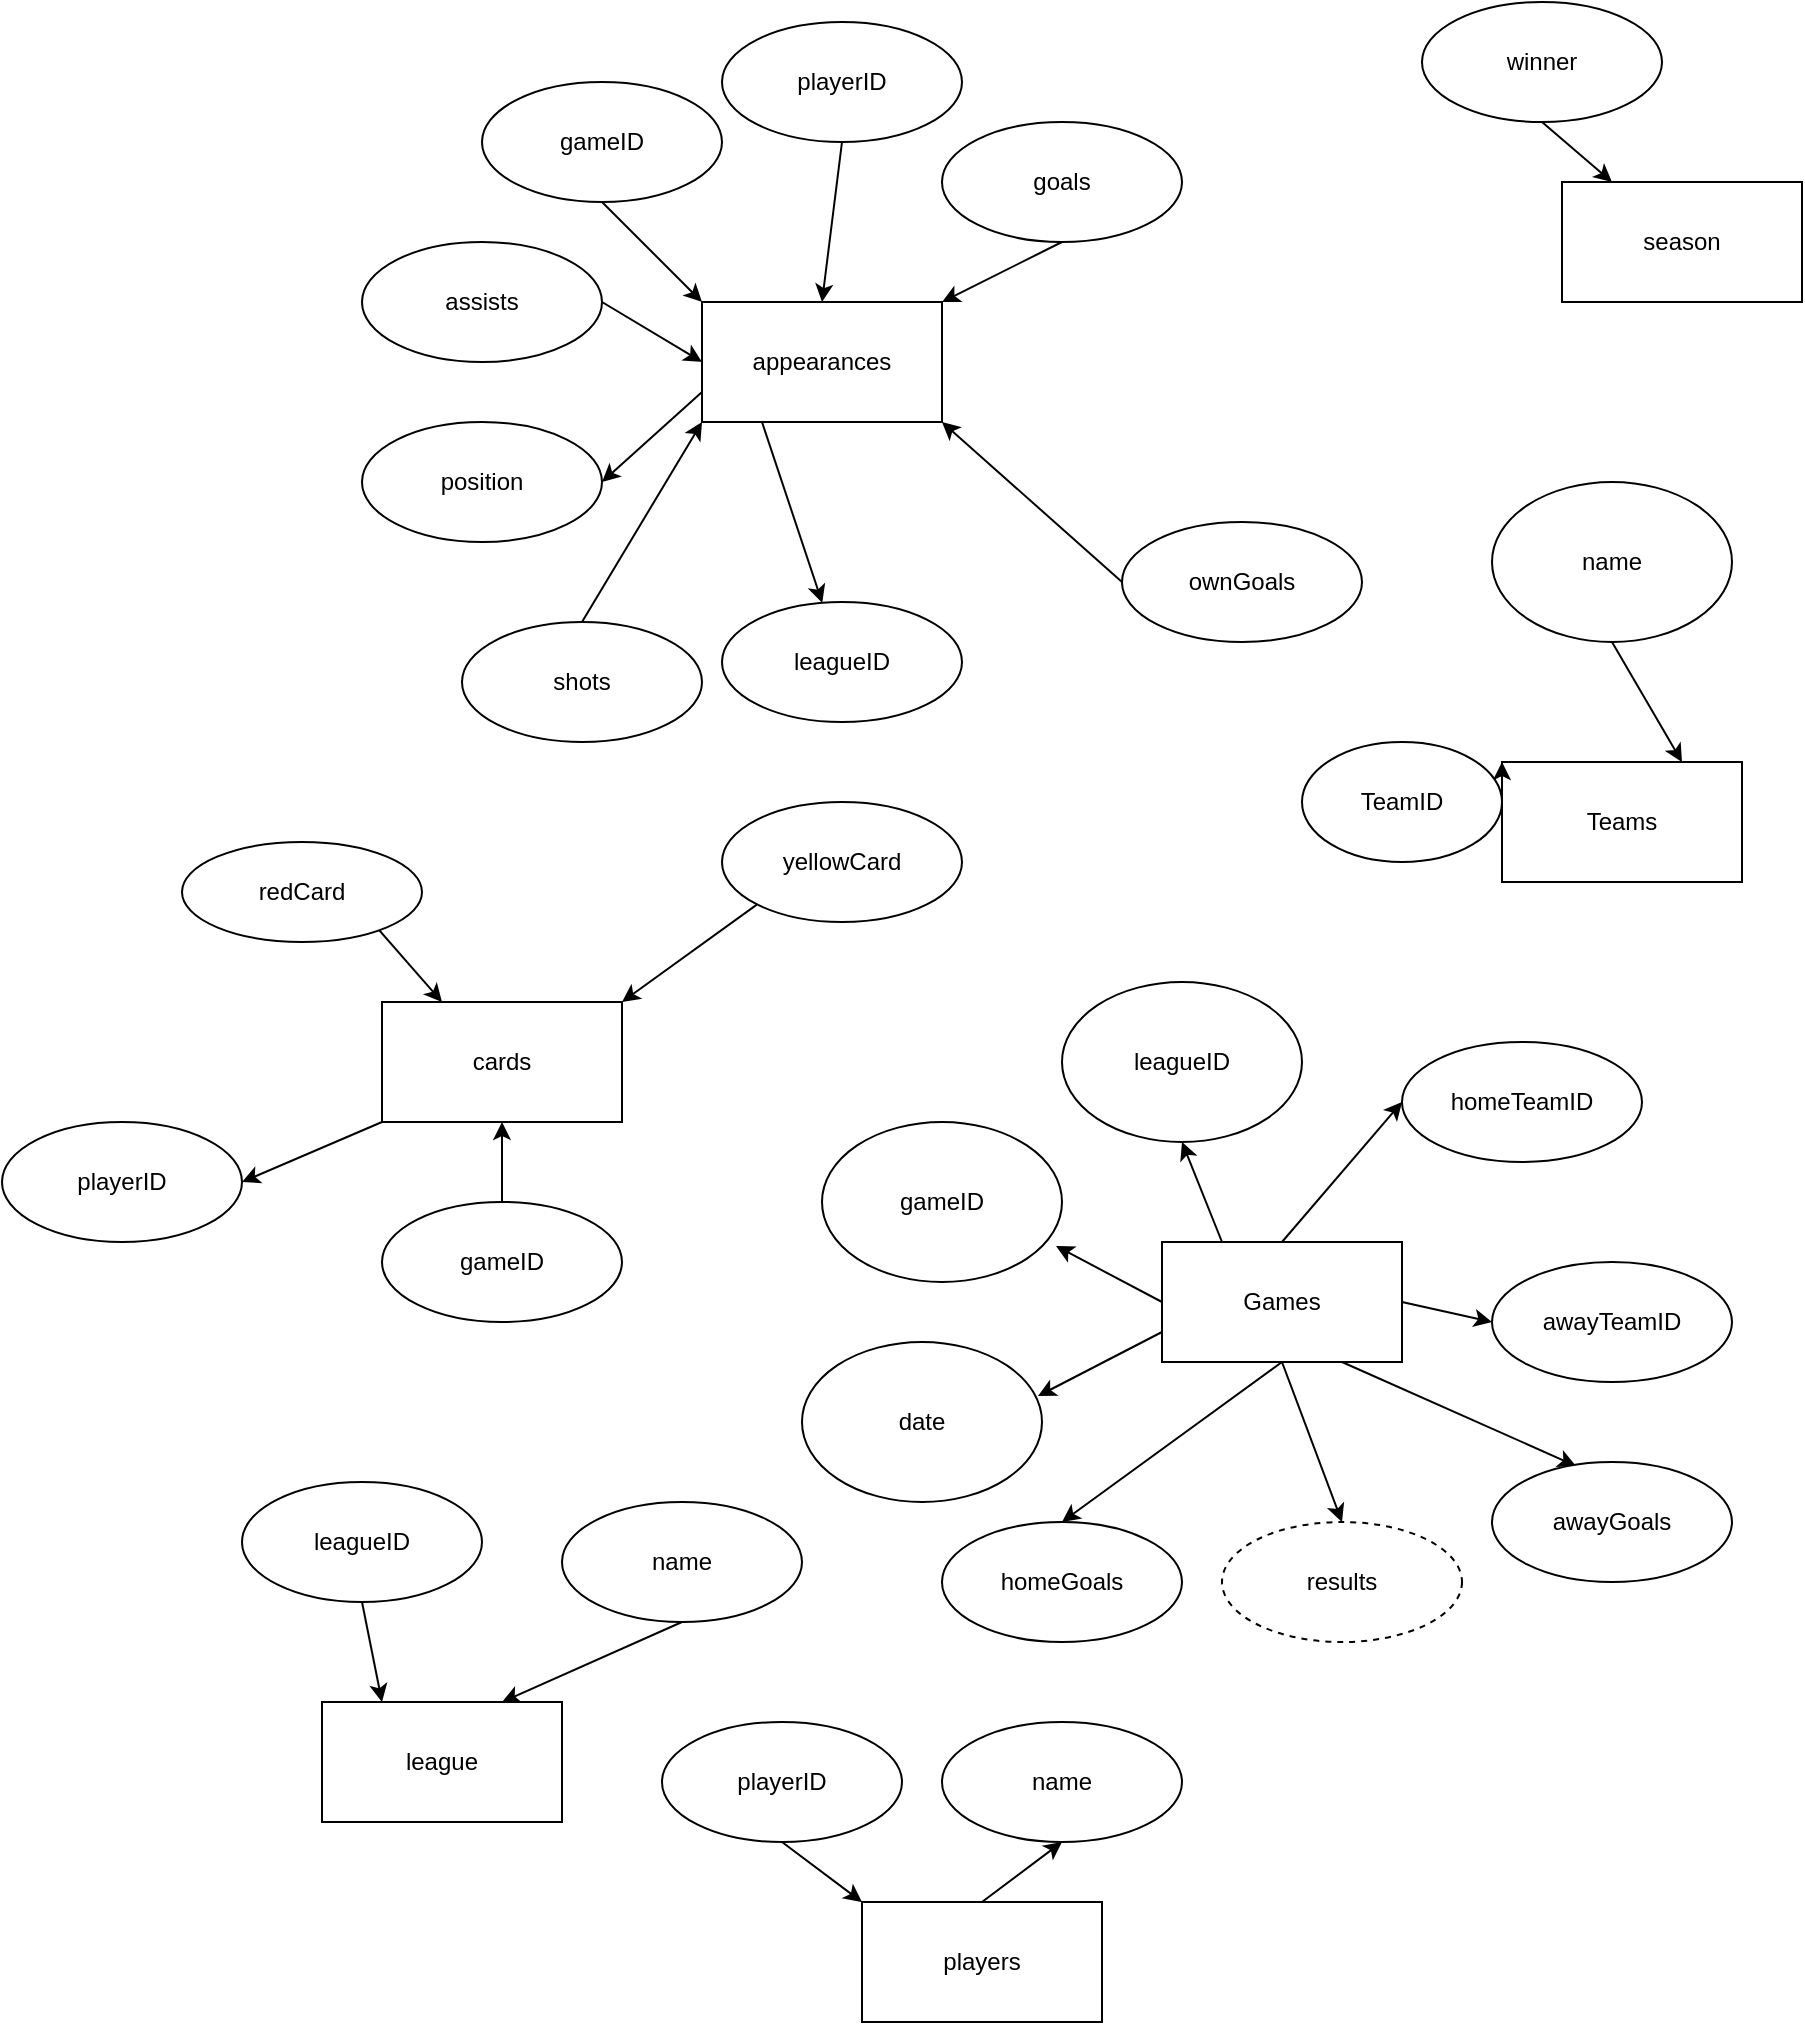 <mxfile>
    <diagram id="piiMzi1ZAlSd88O1rmsM" name="Page-1">
        <mxGraphModel dx="952" dy="910" grid="1" gridSize="10" guides="1" tooltips="1" connect="1" arrows="1" fold="1" page="1" pageScale="1" pageWidth="850" pageHeight="1100" math="0" shadow="0">
            <root>
                <mxCell id="0"/>
                <mxCell id="1" parent="0"/>
                <mxCell id="6" value="Teams" style="rounded=0;whiteSpace=wrap;html=1;" vertex="1" parent="1">
                    <mxGeometry x="430" y="400" width="120" height="60" as="geometry"/>
                </mxCell>
                <mxCell id="34" style="edgeStyle=none;html=1;exitX=1;exitY=0.5;exitDx=0;exitDy=0;entryX=0;entryY=0;entryDx=0;entryDy=0;" edge="1" parent="1" source="7" target="6">
                    <mxGeometry relative="1" as="geometry"/>
                </mxCell>
                <mxCell id="7" value="TeamID" style="ellipse;whiteSpace=wrap;html=1;" vertex="1" parent="1">
                    <mxGeometry x="330" y="390" width="100" height="60" as="geometry"/>
                </mxCell>
                <mxCell id="33" style="edgeStyle=none;html=1;exitX=0.5;exitY=1;exitDx=0;exitDy=0;entryX=0.75;entryY=0;entryDx=0;entryDy=0;" edge="1" parent="1" source="10" target="6">
                    <mxGeometry relative="1" as="geometry"/>
                </mxCell>
                <mxCell id="10" value="name" style="ellipse;whiteSpace=wrap;html=1;" vertex="1" parent="1">
                    <mxGeometry x="425" y="260" width="120" height="80" as="geometry"/>
                </mxCell>
                <mxCell id="25" style="edgeStyle=none;html=1;exitX=0;exitY=0.5;exitDx=0;exitDy=0;entryX=0.975;entryY=0.775;entryDx=0;entryDy=0;entryPerimeter=0;" edge="1" parent="1" source="16" target="17">
                    <mxGeometry relative="1" as="geometry"/>
                </mxCell>
                <mxCell id="27" style="edgeStyle=none;html=1;exitX=0.25;exitY=0;exitDx=0;exitDy=0;entryX=0.5;entryY=1;entryDx=0;entryDy=0;" edge="1" parent="1" source="16" target="18">
                    <mxGeometry relative="1" as="geometry"/>
                </mxCell>
                <mxCell id="28" style="edgeStyle=none;html=1;exitX=0.5;exitY=0;exitDx=0;exitDy=0;entryX=0;entryY=0.5;entryDx=0;entryDy=0;" edge="1" parent="1" source="16" target="21">
                    <mxGeometry relative="1" as="geometry"/>
                </mxCell>
                <mxCell id="29" style="edgeStyle=none;html=1;exitX=1;exitY=0.5;exitDx=0;exitDy=0;entryX=0;entryY=0.5;entryDx=0;entryDy=0;" edge="1" parent="1" source="16" target="22">
                    <mxGeometry relative="1" as="geometry"/>
                </mxCell>
                <mxCell id="30" style="edgeStyle=none;html=1;exitX=0.5;exitY=1;exitDx=0;exitDy=0;entryX=0.5;entryY=0;entryDx=0;entryDy=0;" edge="1" parent="1" source="16" target="23">
                    <mxGeometry relative="1" as="geometry"/>
                </mxCell>
                <mxCell id="31" style="edgeStyle=none;html=1;exitX=0.75;exitY=1;exitDx=0;exitDy=0;entryX=0.35;entryY=0.033;entryDx=0;entryDy=0;entryPerimeter=0;" edge="1" parent="1" source="16" target="24">
                    <mxGeometry relative="1" as="geometry"/>
                </mxCell>
                <mxCell id="32" style="edgeStyle=none;html=1;exitX=0;exitY=0.75;exitDx=0;exitDy=0;entryX=0.983;entryY=0.338;entryDx=0;entryDy=0;entryPerimeter=0;" edge="1" parent="1" source="16" target="20">
                    <mxGeometry relative="1" as="geometry"/>
                </mxCell>
                <mxCell id="42" style="edgeStyle=none;html=1;exitX=0.5;exitY=1;exitDx=0;exitDy=0;entryX=0.5;entryY=0;entryDx=0;entryDy=0;" edge="1" parent="1" source="16" target="41">
                    <mxGeometry relative="1" as="geometry"/>
                </mxCell>
                <mxCell id="16" value="Games" style="rounded=0;whiteSpace=wrap;html=1;" vertex="1" parent="1">
                    <mxGeometry x="260" y="640" width="120" height="60" as="geometry"/>
                </mxCell>
                <mxCell id="17" value="gameID" style="ellipse;whiteSpace=wrap;html=1;" vertex="1" parent="1">
                    <mxGeometry x="90" y="580" width="120" height="80" as="geometry"/>
                </mxCell>
                <mxCell id="18" value="leagueID" style="ellipse;whiteSpace=wrap;html=1;" vertex="1" parent="1">
                    <mxGeometry x="210" y="510" width="120" height="80" as="geometry"/>
                </mxCell>
                <mxCell id="20" value="date" style="ellipse;whiteSpace=wrap;html=1;" vertex="1" parent="1">
                    <mxGeometry x="80" y="690" width="120" height="80" as="geometry"/>
                </mxCell>
                <mxCell id="21" value="homeTeamID" style="ellipse;whiteSpace=wrap;html=1;" vertex="1" parent="1">
                    <mxGeometry x="380" y="540" width="120" height="60" as="geometry"/>
                </mxCell>
                <mxCell id="22" value="awayTeamID" style="ellipse;whiteSpace=wrap;html=1;" vertex="1" parent="1">
                    <mxGeometry x="425" y="650" width="120" height="60" as="geometry"/>
                </mxCell>
                <mxCell id="23" value="homeGoals" style="ellipse;whiteSpace=wrap;html=1;" vertex="1" parent="1">
                    <mxGeometry x="150" y="780" width="120" height="60" as="geometry"/>
                </mxCell>
                <mxCell id="24" value="awayGoals" style="ellipse;whiteSpace=wrap;html=1;" vertex="1" parent="1">
                    <mxGeometry x="425" y="750" width="120" height="60" as="geometry"/>
                </mxCell>
                <mxCell id="35" value="league" style="rounded=0;whiteSpace=wrap;html=1;" vertex="1" parent="1">
                    <mxGeometry x="-160" y="870" width="120" height="60" as="geometry"/>
                </mxCell>
                <mxCell id="39" style="edgeStyle=none;html=1;exitX=0.5;exitY=1;exitDx=0;exitDy=0;entryX=0.25;entryY=0;entryDx=0;entryDy=0;" edge="1" parent="1" source="36" target="35">
                    <mxGeometry relative="1" as="geometry"/>
                </mxCell>
                <mxCell id="36" value="leagueID" style="ellipse;whiteSpace=wrap;html=1;" vertex="1" parent="1">
                    <mxGeometry x="-200" y="760" width="120" height="60" as="geometry"/>
                </mxCell>
                <mxCell id="38" style="edgeStyle=none;html=1;exitX=0.5;exitY=1;exitDx=0;exitDy=0;entryX=0.75;entryY=0;entryDx=0;entryDy=0;" edge="1" parent="1" source="37" target="35">
                    <mxGeometry relative="1" as="geometry"/>
                </mxCell>
                <mxCell id="37" value="name" style="ellipse;whiteSpace=wrap;html=1;" vertex="1" parent="1">
                    <mxGeometry x="-40" y="770" width="120" height="60" as="geometry"/>
                </mxCell>
                <mxCell id="46" style="edgeStyle=none;html=1;exitX=0.5;exitY=0;exitDx=0;exitDy=0;entryX=0.5;entryY=1;entryDx=0;entryDy=0;" edge="1" parent="1" source="40" target="44">
                    <mxGeometry relative="1" as="geometry"/>
                </mxCell>
                <mxCell id="40" value="players" style="whiteSpace=wrap;html=1;" vertex="1" parent="1">
                    <mxGeometry x="110" y="970" width="120" height="60" as="geometry"/>
                </mxCell>
                <mxCell id="41" value="results" style="ellipse;whiteSpace=wrap;html=1;dashed=1;" vertex="1" parent="1">
                    <mxGeometry x="290" y="780" width="120" height="60" as="geometry"/>
                </mxCell>
                <mxCell id="45" style="edgeStyle=none;html=1;exitX=0.5;exitY=1;exitDx=0;exitDy=0;entryX=0;entryY=0;entryDx=0;entryDy=0;" edge="1" parent="1" source="43" target="40">
                    <mxGeometry relative="1" as="geometry"/>
                </mxCell>
                <mxCell id="43" value="playerID" style="ellipse;whiteSpace=wrap;html=1;" vertex="1" parent="1">
                    <mxGeometry x="10" y="880" width="120" height="60" as="geometry"/>
                </mxCell>
                <mxCell id="44" value="name" style="ellipse;whiteSpace=wrap;html=1;" vertex="1" parent="1">
                    <mxGeometry x="150" y="880" width="120" height="60" as="geometry"/>
                </mxCell>
                <mxCell id="64" style="edgeStyle=none;html=1;exitX=0;exitY=0.75;exitDx=0;exitDy=0;entryX=1;entryY=0.5;entryDx=0;entryDy=0;" edge="1" parent="1" source="47" target="63">
                    <mxGeometry relative="1" as="geometry"/>
                </mxCell>
                <mxCell id="66" style="edgeStyle=none;html=1;exitX=0.25;exitY=1;exitDx=0;exitDy=0;" edge="1" parent="1" source="47" target="65">
                    <mxGeometry relative="1" as="geometry"/>
                </mxCell>
                <mxCell id="47" value="appearances" style="whiteSpace=wrap;html=1;" vertex="1" parent="1">
                    <mxGeometry x="30" y="170" width="120" height="60" as="geometry"/>
                </mxCell>
                <mxCell id="52" style="edgeStyle=none;html=1;exitX=0.5;exitY=1;exitDx=0;exitDy=0;entryX=0;entryY=0;entryDx=0;entryDy=0;" edge="1" parent="1" source="48" target="47">
                    <mxGeometry relative="1" as="geometry"/>
                </mxCell>
                <mxCell id="48" value="gameID" style="ellipse;whiteSpace=wrap;html=1;" vertex="1" parent="1">
                    <mxGeometry x="-80" y="60" width="120" height="60" as="geometry"/>
                </mxCell>
                <mxCell id="53" style="edgeStyle=none;html=1;exitX=0.5;exitY=1;exitDx=0;exitDy=0;entryX=0.5;entryY=0;entryDx=0;entryDy=0;" edge="1" parent="1" source="49" target="47">
                    <mxGeometry relative="1" as="geometry"/>
                </mxCell>
                <mxCell id="49" value="playerID" style="ellipse;whiteSpace=wrap;html=1;" vertex="1" parent="1">
                    <mxGeometry x="40" y="30" width="120" height="60" as="geometry"/>
                </mxCell>
                <mxCell id="54" style="edgeStyle=none;html=1;exitX=0.5;exitY=1;exitDx=0;exitDy=0;entryX=1;entryY=0;entryDx=0;entryDy=0;" edge="1" parent="1" source="50" target="47">
                    <mxGeometry relative="1" as="geometry"/>
                </mxCell>
                <mxCell id="50" value="goals" style="ellipse;whiteSpace=wrap;html=1;" vertex="1" parent="1">
                    <mxGeometry x="150" y="80" width="120" height="60" as="geometry"/>
                </mxCell>
                <mxCell id="55" style="edgeStyle=none;html=1;exitX=0;exitY=0.5;exitDx=0;exitDy=0;entryX=1;entryY=1;entryDx=0;entryDy=0;" edge="1" parent="1" source="51" target="47">
                    <mxGeometry relative="1" as="geometry"/>
                </mxCell>
                <mxCell id="51" value="ownGoals" style="ellipse;whiteSpace=wrap;html=1;" vertex="1" parent="1">
                    <mxGeometry x="240" y="280" width="120" height="60" as="geometry"/>
                </mxCell>
                <mxCell id="57" style="edgeStyle=none;html=1;exitX=0.5;exitY=0;exitDx=0;exitDy=0;entryX=0;entryY=1;entryDx=0;entryDy=0;" edge="1" parent="1" source="56" target="47">
                    <mxGeometry relative="1" as="geometry"/>
                </mxCell>
                <mxCell id="56" value="shots" style="ellipse;whiteSpace=wrap;html=1;" vertex="1" parent="1">
                    <mxGeometry x="-90" y="330" width="120" height="60" as="geometry"/>
                </mxCell>
                <mxCell id="60" style="edgeStyle=none;html=1;exitX=1;exitY=0.5;exitDx=0;exitDy=0;entryX=0;entryY=0.5;entryDx=0;entryDy=0;" edge="1" parent="1" source="58" target="47">
                    <mxGeometry relative="1" as="geometry"/>
                </mxCell>
                <mxCell id="58" value="assists" style="ellipse;whiteSpace=wrap;html=1;" vertex="1" parent="1">
                    <mxGeometry x="-140" y="140" width="120" height="60" as="geometry"/>
                </mxCell>
                <mxCell id="63" value="position" style="ellipse;whiteSpace=wrap;html=1;" vertex="1" parent="1">
                    <mxGeometry x="-140" y="230" width="120" height="60" as="geometry"/>
                </mxCell>
                <mxCell id="65" value="leagueID" style="ellipse;whiteSpace=wrap;html=1;" vertex="1" parent="1">
                    <mxGeometry x="40" y="320" width="120" height="60" as="geometry"/>
                </mxCell>
                <mxCell id="78" style="edgeStyle=none;html=1;exitX=0;exitY=1;exitDx=0;exitDy=0;entryX=1;entryY=0;entryDx=0;entryDy=0;" edge="1" parent="1" source="67" target="77">
                    <mxGeometry relative="1" as="geometry"/>
                </mxCell>
                <mxCell id="67" value="yellowCard" style="ellipse;whiteSpace=wrap;html=1;" vertex="1" parent="1">
                    <mxGeometry x="40" y="420" width="120" height="60" as="geometry"/>
                </mxCell>
                <mxCell id="71" style="edgeStyle=none;html=1;exitX=0.5;exitY=0;exitDx=0;exitDy=0;entryX=0.25;entryY=0;entryDx=0;entryDy=0;" edge="1" parent="1" source="69" target="77">
                    <mxGeometry relative="1" as="geometry"/>
                </mxCell>
                <mxCell id="69" value="redCard" style="ellipse;whiteSpace=wrap;html=1;" vertex="1" parent="1">
                    <mxGeometry x="-230" y="440" width="120" height="50" as="geometry"/>
                </mxCell>
                <mxCell id="73" value="season" style="whiteSpace=wrap;html=1;" vertex="1" parent="1">
                    <mxGeometry x="460" y="110" width="120" height="60" as="geometry"/>
                </mxCell>
                <mxCell id="76" style="edgeStyle=none;html=1;exitX=0.5;exitY=1;exitDx=0;exitDy=0;" edge="1" parent="1" source="75" target="73">
                    <mxGeometry relative="1" as="geometry"/>
                </mxCell>
                <mxCell id="75" value="winner" style="ellipse;whiteSpace=wrap;html=1;" vertex="1" parent="1">
                    <mxGeometry x="390" y="20" width="120" height="60" as="geometry"/>
                </mxCell>
                <mxCell id="83" style="edgeStyle=none;html=1;exitX=0;exitY=1;exitDx=0;exitDy=0;entryX=1;entryY=0.5;entryDx=0;entryDy=0;" edge="1" parent="1" source="77" target="82">
                    <mxGeometry relative="1" as="geometry"/>
                </mxCell>
                <mxCell id="77" value="cards" style="whiteSpace=wrap;html=1;" vertex="1" parent="1">
                    <mxGeometry x="-130" y="520" width="120" height="60" as="geometry"/>
                </mxCell>
                <mxCell id="81" style="edgeStyle=none;html=1;exitX=0.5;exitY=0;exitDx=0;exitDy=0;" edge="1" parent="1" source="80" target="77">
                    <mxGeometry relative="1" as="geometry"/>
                </mxCell>
                <mxCell id="80" value="gameID" style="ellipse;whiteSpace=wrap;html=1;" vertex="1" parent="1">
                    <mxGeometry x="-130" y="620" width="120" height="60" as="geometry"/>
                </mxCell>
                <mxCell id="82" value="playerID" style="ellipse;whiteSpace=wrap;html=1;" vertex="1" parent="1">
                    <mxGeometry x="-320" y="580" width="120" height="60" as="geometry"/>
                </mxCell>
            </root>
        </mxGraphModel>
    </diagram>
</mxfile>